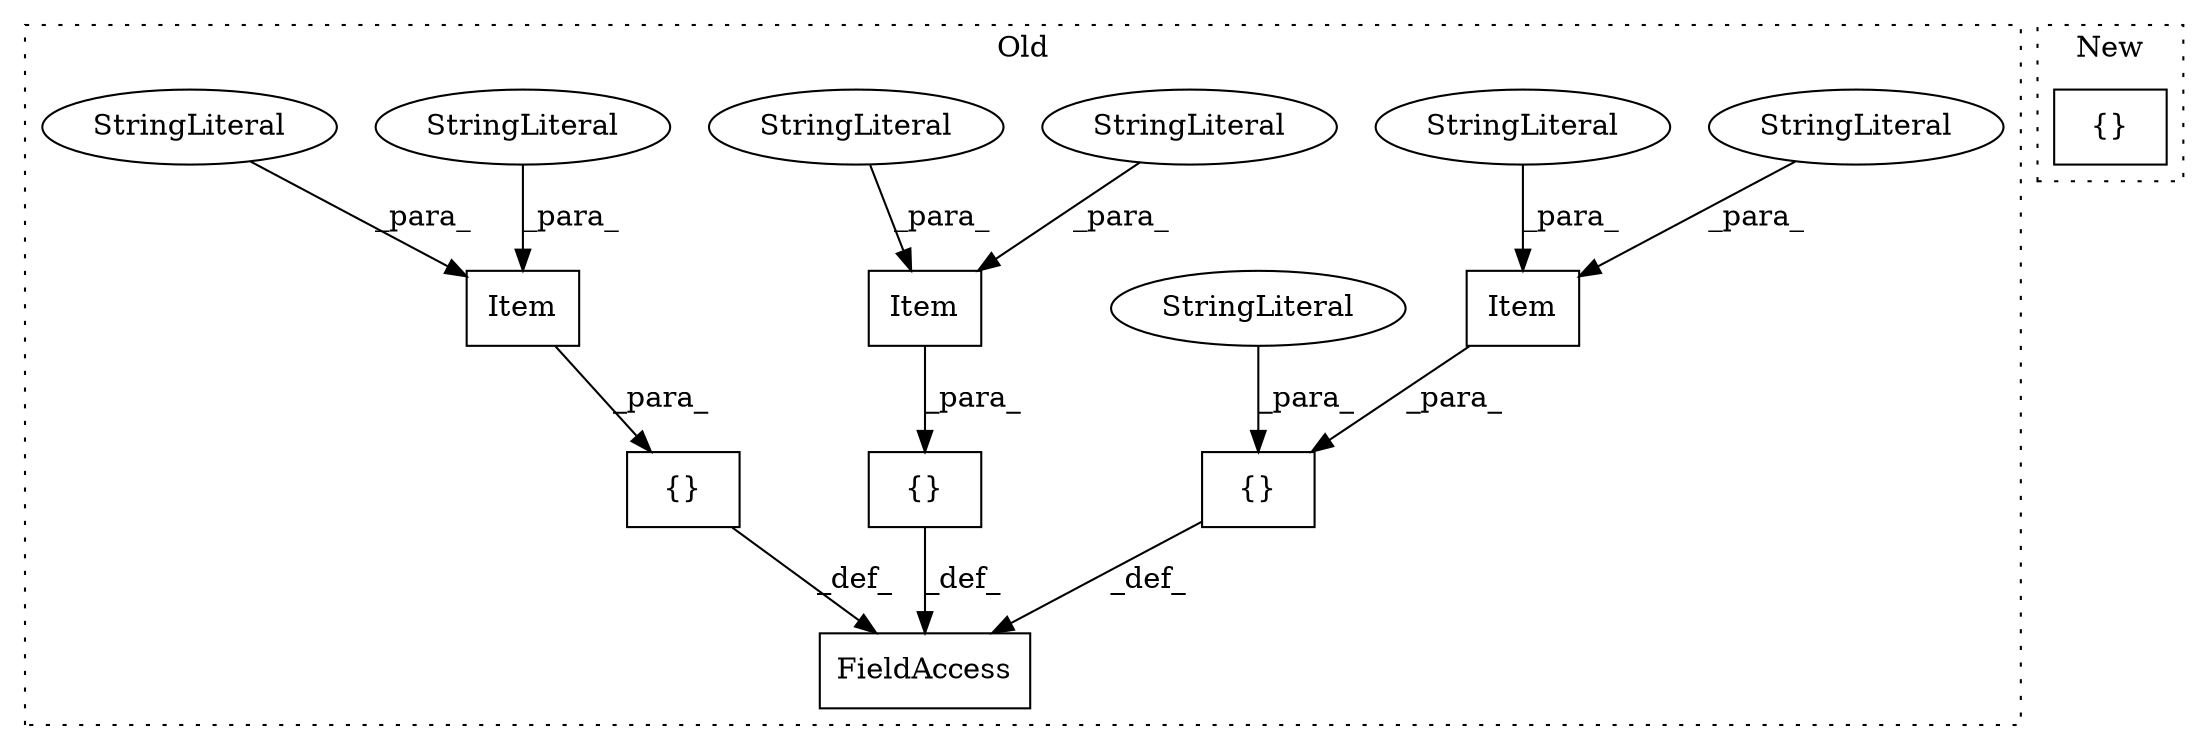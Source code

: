 digraph G {
subgraph cluster0 {
1 [label="Item" a="32" s="13805,13825" l="5,1" shape="box"];
3 [label="StringLiteral" a="45" s="13810" l="6" shape="ellipse"];
4 [label="StringLiteral" a="45" s="13817" l="8" shape="ellipse"];
5 [label="{}" a="4" s="13804,13832" l="1,1" shape="box"];
6 [label="StringLiteral" a="45" s="13827" l="5" shape="ellipse"];
7 [label="FieldAccess" a="22" s="13732" l="11" shape="box"];
8 [label="Item" a="32" s="13779,13801" l="5,1" shape="box"];
9 [label="{}" a="4" s="13778,13802" l="1,1" shape="box"];
10 [label="Item" a="32" s="13937,13958" l="5,1" shape="box"];
11 [label="{}" a="4" s="13936,13959" l="1,1" shape="box"];
12 [label="StringLiteral" a="45" s="13784" l="8" shape="ellipse"];
13 [label="StringLiteral" a="45" s="13942" l="7" shape="ellipse"];
14 [label="StringLiteral" a="45" s="13950" l="8" shape="ellipse"];
15 [label="StringLiteral" a="45" s="13793" l="8" shape="ellipse"];
label = "Old";
style="dotted";
}
subgraph cluster1 {
2 [label="{}" a="4" s="15939,15990" l="1,1" shape="box"];
label = "New";
style="dotted";
}
1 -> 5 [label="_para_"];
3 -> 1 [label="_para_"];
4 -> 1 [label="_para_"];
5 -> 7 [label="_def_"];
6 -> 5 [label="_para_"];
8 -> 9 [label="_para_"];
9 -> 7 [label="_def_"];
10 -> 11 [label="_para_"];
11 -> 7 [label="_def_"];
12 -> 8 [label="_para_"];
13 -> 10 [label="_para_"];
14 -> 10 [label="_para_"];
15 -> 8 [label="_para_"];
}